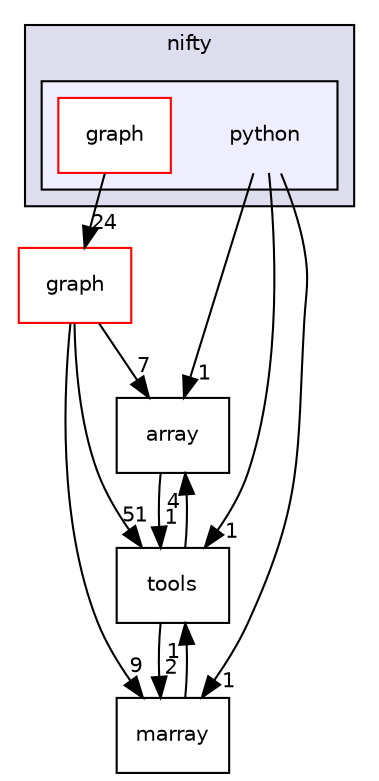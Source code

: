 digraph "/home/tbeier/src/nifty/include/nifty/python" {
  compound=true
  node [ fontsize="10", fontname="Helvetica"];
  edge [ labelfontsize="10", labelfontname="Helvetica"];
  subgraph clusterdir_7bdd7effb88beef2660912af17dcb9d6 {
    graph [ bgcolor="#ddddee", pencolor="black", label="nifty" fontname="Helvetica", fontsize="10", URL="dir_7bdd7effb88beef2660912af17dcb9d6.html"]
  subgraph clusterdir_cde87ff3f0621c6eb086168e89ee3846 {
    graph [ bgcolor="#eeeeff", pencolor="black", label="" URL="dir_cde87ff3f0621c6eb086168e89ee3846.html"];
    dir_cde87ff3f0621c6eb086168e89ee3846 [shape=plaintext label="python"];
    dir_c64d27aee0bf2eb7c458679761617dd0 [shape=box label="graph" color="red" fillcolor="white" style="filled" URL="dir_c64d27aee0bf2eb7c458679761617dd0.html"];
  }
  }
  dir_a22bb1530892e4738b3677e9e7907ab8 [shape=box label="array" URL="dir_a22bb1530892e4738b3677e9e7907ab8.html"];
  dir_97733e685c53c2f7d0cfad6459fbedee [shape=box label="graph" fillcolor="white" style="filled" color="red" URL="dir_97733e685c53c2f7d0cfad6459fbedee.html"];
  dir_c3672bffa74d8c5772db4d4fa143fc52 [shape=box label="marray" URL="dir_c3672bffa74d8c5772db4d4fa143fc52.html"];
  dir_696766375fbed7c9f8dc2e8fc7640177 [shape=box label="tools" URL="dir_696766375fbed7c9f8dc2e8fc7640177.html"];
  dir_a22bb1530892e4738b3677e9e7907ab8->dir_696766375fbed7c9f8dc2e8fc7640177 [headlabel="1", labeldistance=1.5 headhref="dir_000004_000045.html"];
  dir_97733e685c53c2f7d0cfad6459fbedee->dir_a22bb1530892e4738b3677e9e7907ab8 [headlabel="7", labeldistance=1.5 headhref="dir_000011_000004.html"];
  dir_97733e685c53c2f7d0cfad6459fbedee->dir_c3672bffa74d8c5772db4d4fa143fc52 [headlabel="9", labeldistance=1.5 headhref="dir_000011_000038.html"];
  dir_97733e685c53c2f7d0cfad6459fbedee->dir_696766375fbed7c9f8dc2e8fc7640177 [headlabel="51", labeldistance=1.5 headhref="dir_000011_000045.html"];
  dir_cde87ff3f0621c6eb086168e89ee3846->dir_a22bb1530892e4738b3677e9e7907ab8 [headlabel="1", labeldistance=1.5 headhref="dir_000015_000004.html"];
  dir_cde87ff3f0621c6eb086168e89ee3846->dir_c3672bffa74d8c5772db4d4fa143fc52 [headlabel="1", labeldistance=1.5 headhref="dir_000015_000038.html"];
  dir_cde87ff3f0621c6eb086168e89ee3846->dir_696766375fbed7c9f8dc2e8fc7640177 [headlabel="1", labeldistance=1.5 headhref="dir_000015_000045.html"];
  dir_c64d27aee0bf2eb7c458679761617dd0->dir_97733e685c53c2f7d0cfad6459fbedee [headlabel="24", labeldistance=1.5 headhref="dir_000016_000011.html"];
  dir_c3672bffa74d8c5772db4d4fa143fc52->dir_696766375fbed7c9f8dc2e8fc7640177 [headlabel="1", labeldistance=1.5 headhref="dir_000038_000045.html"];
  dir_696766375fbed7c9f8dc2e8fc7640177->dir_a22bb1530892e4738b3677e9e7907ab8 [headlabel="4", labeldistance=1.5 headhref="dir_000045_000004.html"];
  dir_696766375fbed7c9f8dc2e8fc7640177->dir_c3672bffa74d8c5772db4d4fa143fc52 [headlabel="2", labeldistance=1.5 headhref="dir_000045_000038.html"];
}
